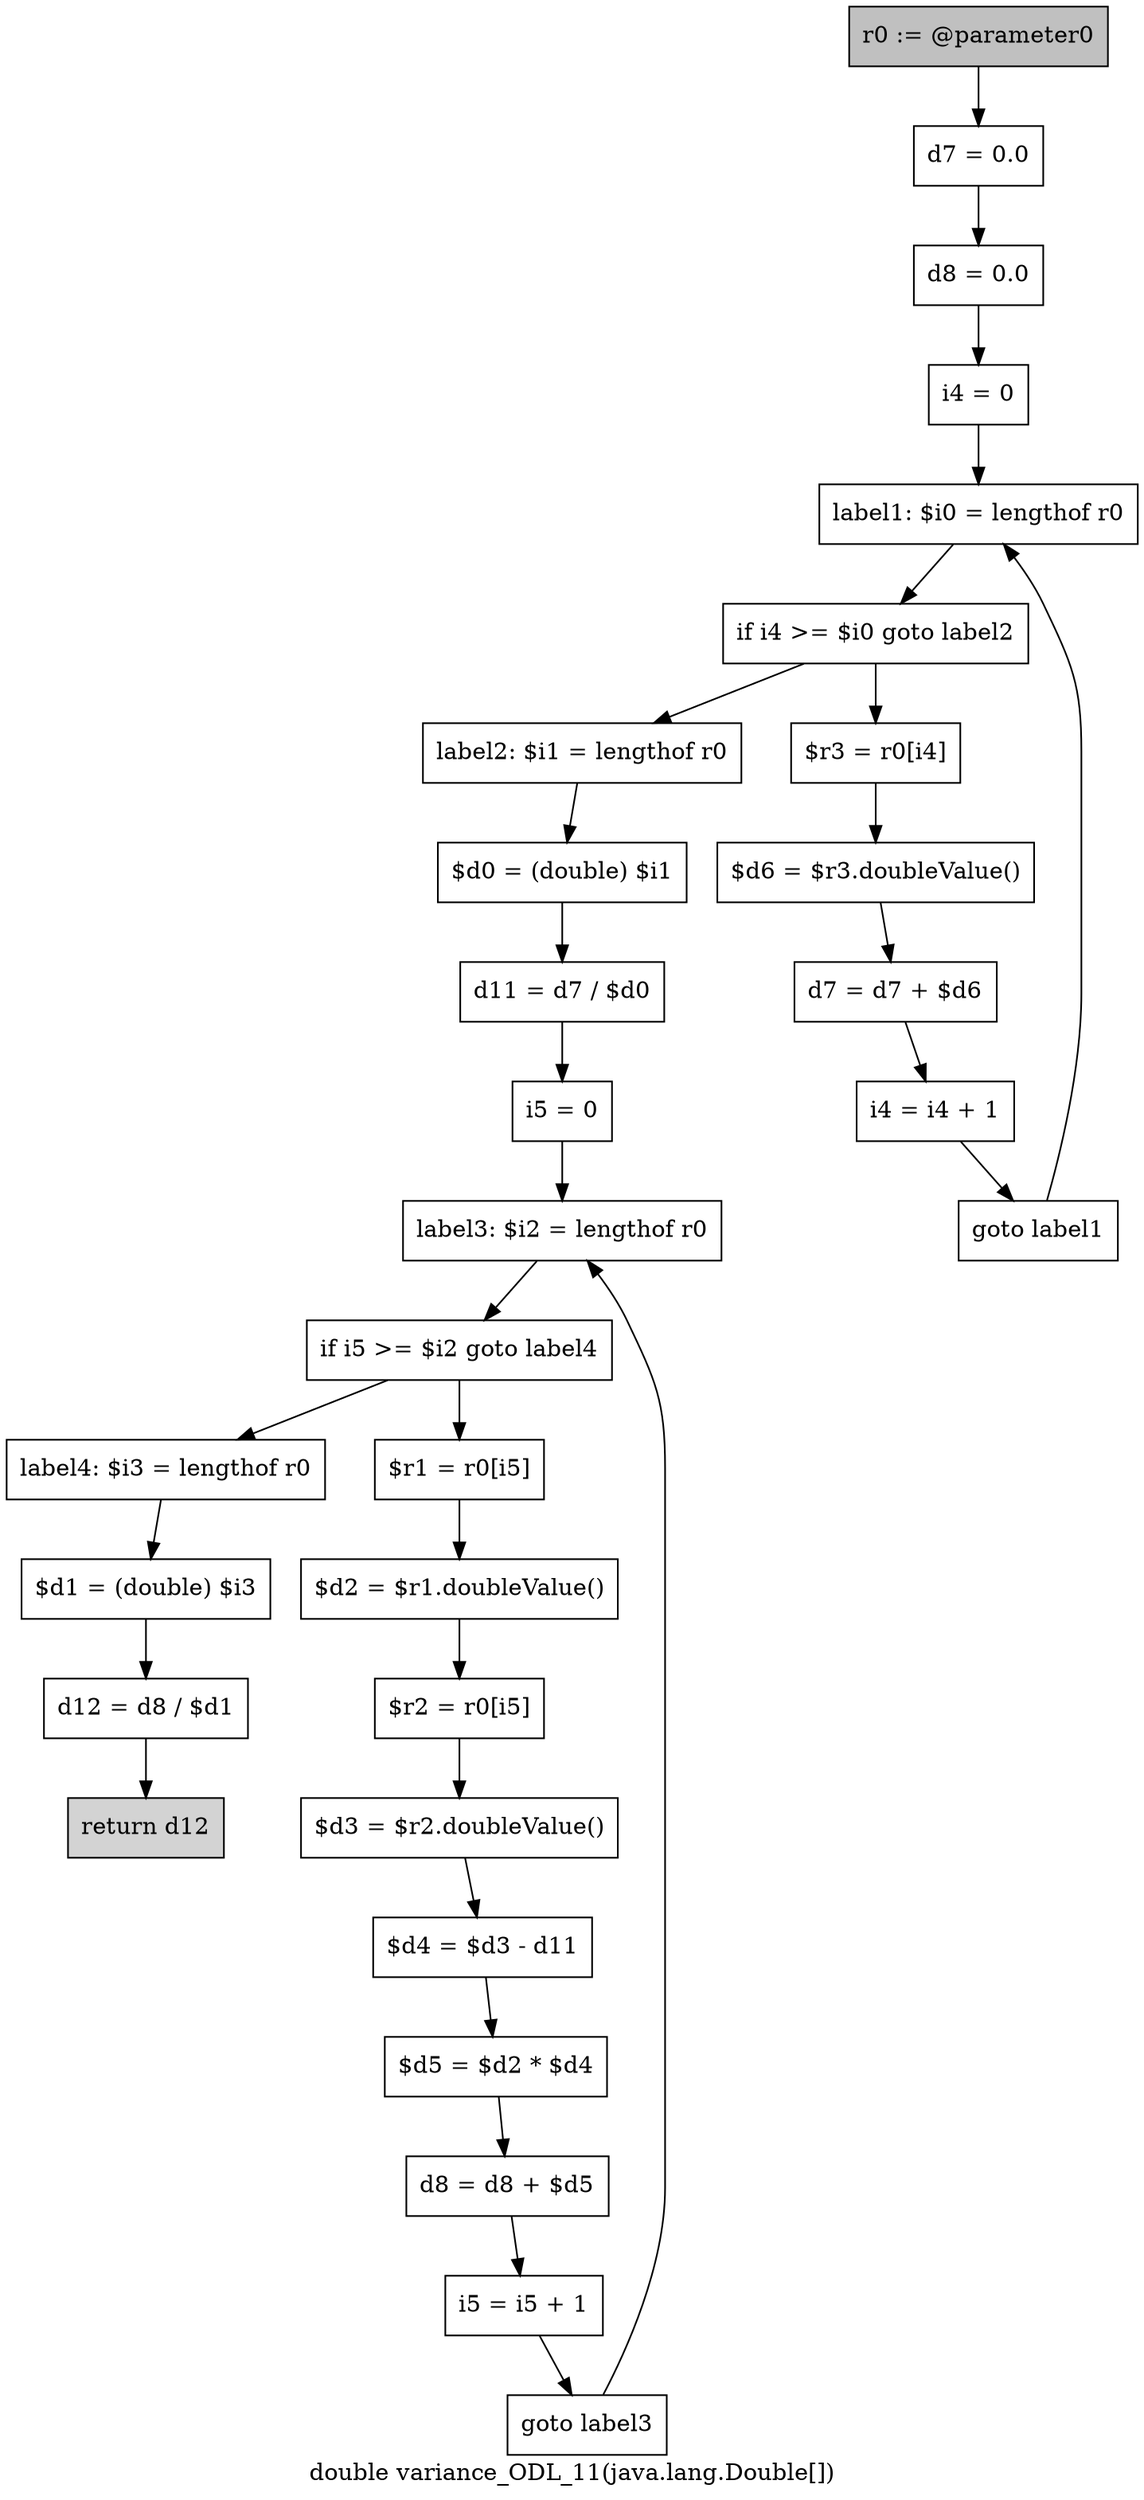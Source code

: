 digraph "double variance_ODL_11(java.lang.Double[])" {
    label="double variance_ODL_11(java.lang.Double[])";
    node [shape=box];
    "0" [style=filled,fillcolor=gray,label="r0 := @parameter0",];
    "1" [label="d7 = 0.0",];
    "0"->"1";
    "2" [label="d8 = 0.0",];
    "1"->"2";
    "3" [label="i4 = 0",];
    "2"->"3";
    "4" [label="label1: $i0 = lengthof r0",];
    "3"->"4";
    "5" [label="if i4 >= $i0 goto label2",];
    "4"->"5";
    "6" [label="$r3 = r0[i4]",];
    "5"->"6";
    "11" [label="label2: $i1 = lengthof r0",];
    "5"->"11";
    "7" [label="$d6 = $r3.doubleValue()",];
    "6"->"7";
    "8" [label="d7 = d7 + $d6",];
    "7"->"8";
    "9" [label="i4 = i4 + 1",];
    "8"->"9";
    "10" [label="goto label1",];
    "9"->"10";
    "10"->"4";
    "12" [label="$d0 = (double) $i1",];
    "11"->"12";
    "13" [label="d11 = d7 / $d0",];
    "12"->"13";
    "14" [label="i5 = 0",];
    "13"->"14";
    "15" [label="label3: $i2 = lengthof r0",];
    "14"->"15";
    "16" [label="if i5 >= $i2 goto label4",];
    "15"->"16";
    "17" [label="$r1 = r0[i5]",];
    "16"->"17";
    "26" [label="label4: $i3 = lengthof r0",];
    "16"->"26";
    "18" [label="$d2 = $r1.doubleValue()",];
    "17"->"18";
    "19" [label="$r2 = r0[i5]",];
    "18"->"19";
    "20" [label="$d3 = $r2.doubleValue()",];
    "19"->"20";
    "21" [label="$d4 = $d3 - d11",];
    "20"->"21";
    "22" [label="$d5 = $d2 * $d4",];
    "21"->"22";
    "23" [label="d8 = d8 + $d5",];
    "22"->"23";
    "24" [label="i5 = i5 + 1",];
    "23"->"24";
    "25" [label="goto label3",];
    "24"->"25";
    "25"->"15";
    "27" [label="$d1 = (double) $i3",];
    "26"->"27";
    "28" [label="d12 = d8 / $d1",];
    "27"->"28";
    "29" [style=filled,fillcolor=lightgray,label="return d12",];
    "28"->"29";
}
